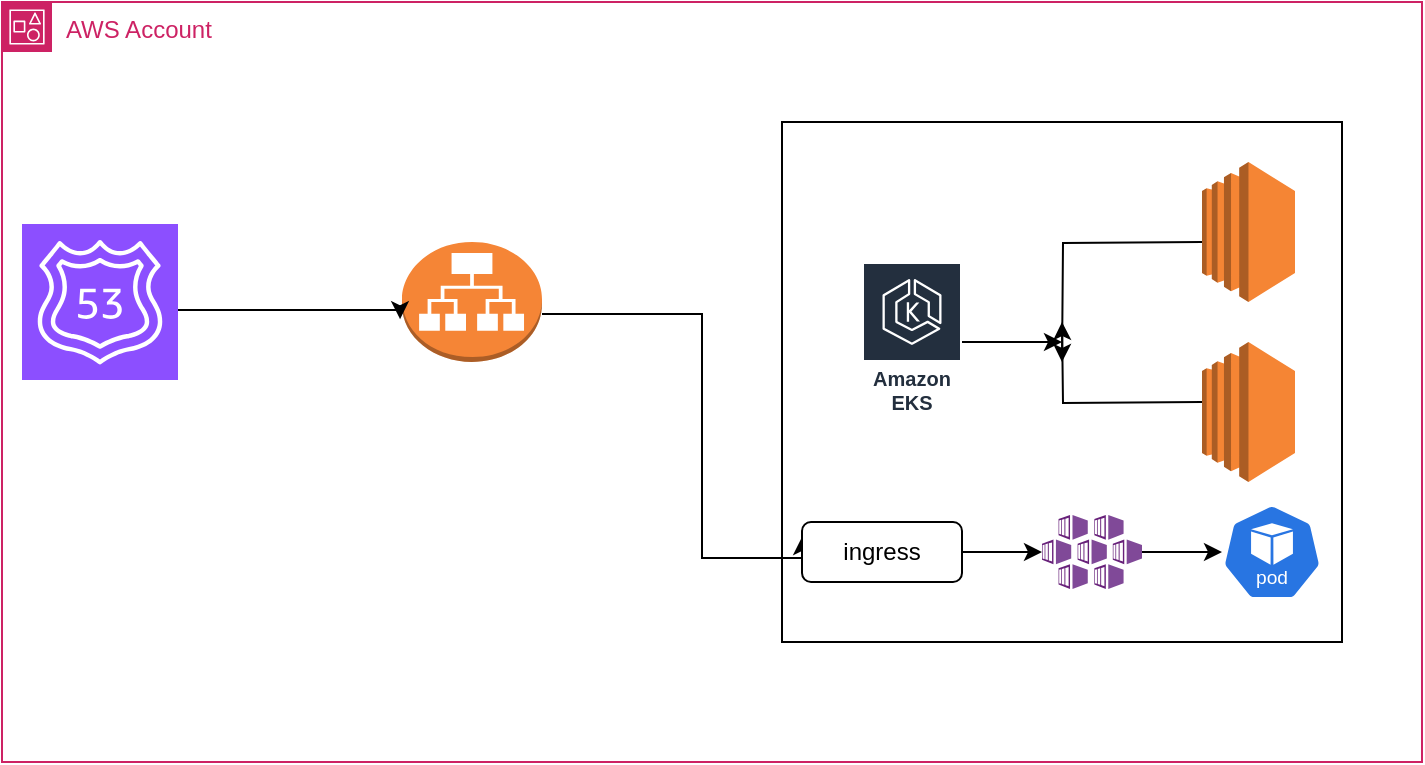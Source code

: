 <mxfile version="24.9.0">
  <diagram name="Page-1" id="TbQEECOXGb5liN-s7vVo">
    <mxGraphModel dx="521" dy="557" grid="1" gridSize="10" guides="1" tooltips="1" connect="1" arrows="1" fold="1" page="1" pageScale="1" pageWidth="850" pageHeight="1100" math="0" shadow="0">
      <root>
        <mxCell id="0" />
        <mxCell id="1" parent="0" />
        <mxCell id="m-9XYyMyMiZHmff8bBBt-1" value="AWS Account" style="points=[[0,0],[0.25,0],[0.5,0],[0.75,0],[1,0],[1,0.25],[1,0.5],[1,0.75],[1,1],[0.75,1],[0.5,1],[0.25,1],[0,1],[0,0.75],[0,0.5],[0,0.25]];outlineConnect=0;gradientColor=none;html=1;whiteSpace=wrap;fontSize=12;fontStyle=0;container=1;pointerEvents=0;collapsible=0;recursiveResize=0;shape=mxgraph.aws4.group;grIcon=mxgraph.aws4.group_account;strokeColor=#CD2264;fillColor=none;verticalAlign=top;align=left;spacingLeft=30;fontColor=#CD2264;dashed=0;" vertex="1" parent="1">
          <mxGeometry x="100" y="100" width="710" height="380" as="geometry" />
        </mxCell>
        <mxCell id="m-9XYyMyMiZHmff8bBBt-2" value="" style="rounded=0;whiteSpace=wrap;html=1;" vertex="1" parent="m-9XYyMyMiZHmff8bBBt-1">
          <mxGeometry x="390" y="60" width="280" height="260" as="geometry" />
        </mxCell>
        <mxCell id="m-9XYyMyMiZHmff8bBBt-27" style="edgeStyle=orthogonalEdgeStyle;rounded=0;orthogonalLoop=1;jettySize=auto;html=1;" edge="1" parent="m-9XYyMyMiZHmff8bBBt-1" source="m-9XYyMyMiZHmff8bBBt-3">
          <mxGeometry relative="1" as="geometry">
            <mxPoint x="530" y="170" as="targetPoint" />
          </mxGeometry>
        </mxCell>
        <mxCell id="m-9XYyMyMiZHmff8bBBt-3" value="Amazon EKS" style="sketch=0;outlineConnect=0;fontColor=#232F3E;gradientColor=none;strokeColor=#ffffff;fillColor=#232F3E;dashed=0;verticalLabelPosition=middle;verticalAlign=bottom;align=center;html=1;whiteSpace=wrap;fontSize=10;fontStyle=1;spacing=3;shape=mxgraph.aws4.productIcon;prIcon=mxgraph.aws4.eks;" vertex="1" parent="m-9XYyMyMiZHmff8bBBt-1">
          <mxGeometry x="430" y="130" width="50" height="80" as="geometry" />
        </mxCell>
        <mxCell id="m-9XYyMyMiZHmff8bBBt-15" style="edgeStyle=orthogonalEdgeStyle;rounded=0;orthogonalLoop=1;jettySize=auto;html=1;" edge="1" parent="m-9XYyMyMiZHmff8bBBt-1">
          <mxGeometry relative="1" as="geometry">
            <mxPoint x="530" y="160" as="targetPoint" />
            <mxPoint x="600" y="200" as="sourcePoint" />
          </mxGeometry>
        </mxCell>
        <mxCell id="m-9XYyMyMiZHmff8bBBt-16" style="edgeStyle=orthogonalEdgeStyle;rounded=0;orthogonalLoop=1;jettySize=auto;html=1;" edge="1" parent="m-9XYyMyMiZHmff8bBBt-1">
          <mxGeometry relative="1" as="geometry">
            <mxPoint x="530" y="180" as="targetPoint" />
            <mxPoint x="600" y="120" as="sourcePoint" />
          </mxGeometry>
        </mxCell>
        <mxCell id="m-9XYyMyMiZHmff8bBBt-24" style="edgeStyle=orthogonalEdgeStyle;rounded=0;orthogonalLoop=1;jettySize=auto;html=1;entryX=0;entryY=0.25;entryDx=0;entryDy=0;" edge="1" parent="m-9XYyMyMiZHmff8bBBt-1" source="m-9XYyMyMiZHmff8bBBt-21" target="m-9XYyMyMiZHmff8bBBt-25">
          <mxGeometry relative="1" as="geometry">
            <Array as="points">
              <mxPoint x="350" y="156" />
              <mxPoint x="350" y="278" />
            </Array>
          </mxGeometry>
        </mxCell>
        <mxCell id="m-9XYyMyMiZHmff8bBBt-21" value="" style="outlineConnect=0;dashed=0;verticalLabelPosition=bottom;verticalAlign=top;align=center;html=1;shape=mxgraph.aws3.application_load_balancer;fillColor=#F58536;gradientColor=none;" vertex="1" parent="m-9XYyMyMiZHmff8bBBt-1">
          <mxGeometry x="200" y="120" width="70" height="60" as="geometry" />
        </mxCell>
        <mxCell id="m-9XYyMyMiZHmff8bBBt-22" value="" style="sketch=0;points=[[0,0,0],[0.25,0,0],[0.5,0,0],[0.75,0,0],[1,0,0],[0,1,0],[0.25,1,0],[0.5,1,0],[0.75,1,0],[1,1,0],[0,0.25,0],[0,0.5,0],[0,0.75,0],[1,0.25,0],[1,0.5,0],[1,0.75,0]];outlineConnect=0;fontColor=#232F3E;fillColor=#8C4FFF;strokeColor=#ffffff;dashed=0;verticalLabelPosition=bottom;verticalAlign=top;align=center;html=1;fontSize=12;fontStyle=0;aspect=fixed;shape=mxgraph.aws4.resourceIcon;resIcon=mxgraph.aws4.route_53;" vertex="1" parent="m-9XYyMyMiZHmff8bBBt-1">
          <mxGeometry x="10" y="111" width="78" height="78" as="geometry" />
        </mxCell>
        <mxCell id="m-9XYyMyMiZHmff8bBBt-23" style="edgeStyle=orthogonalEdgeStyle;rounded=0;orthogonalLoop=1;jettySize=auto;html=1;entryX=-0.014;entryY=0.643;entryDx=0;entryDy=0;entryPerimeter=0;" edge="1" parent="m-9XYyMyMiZHmff8bBBt-1" source="m-9XYyMyMiZHmff8bBBt-22" target="m-9XYyMyMiZHmff8bBBt-21">
          <mxGeometry relative="1" as="geometry">
            <mxPoint x="190" y="153" as="targetPoint" />
            <Array as="points">
              <mxPoint x="199" y="154" />
            </Array>
          </mxGeometry>
        </mxCell>
        <mxCell id="m-9XYyMyMiZHmff8bBBt-29" value="" style="edgeStyle=orthogonalEdgeStyle;rounded=0;orthogonalLoop=1;jettySize=auto;html=1;" edge="1" parent="m-9XYyMyMiZHmff8bBBt-1" source="m-9XYyMyMiZHmff8bBBt-25" target="m-9XYyMyMiZHmff8bBBt-28">
          <mxGeometry relative="1" as="geometry" />
        </mxCell>
        <mxCell id="m-9XYyMyMiZHmff8bBBt-25" value="ingress" style="rounded=1;whiteSpace=wrap;html=1;" vertex="1" parent="m-9XYyMyMiZHmff8bBBt-1">
          <mxGeometry x="400" y="260" width="80" height="30" as="geometry" />
        </mxCell>
        <mxCell id="m-9XYyMyMiZHmff8bBBt-26" value="" style="aspect=fixed;sketch=0;html=1;dashed=0;whitespace=wrap;verticalLabelPosition=bottom;verticalAlign=top;fillColor=#2875E2;strokeColor=#ffffff;points=[[0.005,0.63,0],[0.1,0.2,0],[0.9,0.2,0],[0.5,0,0],[0.995,0.63,0],[0.72,0.99,0],[0.5,1,0],[0.28,0.99,0]];shape=mxgraph.kubernetes.icon2;kubernetesLabel=1;prIcon=pod" vertex="1" parent="m-9XYyMyMiZHmff8bBBt-1">
          <mxGeometry x="610" y="251" width="50" height="48" as="geometry" />
        </mxCell>
        <mxCell id="m-9XYyMyMiZHmff8bBBt-30" value="" style="edgeStyle=orthogonalEdgeStyle;rounded=0;orthogonalLoop=1;jettySize=auto;html=1;" edge="1" parent="m-9XYyMyMiZHmff8bBBt-1" source="m-9XYyMyMiZHmff8bBBt-28" target="m-9XYyMyMiZHmff8bBBt-26">
          <mxGeometry relative="1" as="geometry" />
        </mxCell>
        <mxCell id="m-9XYyMyMiZHmff8bBBt-28" value="" style="image;sketch=0;aspect=fixed;html=1;points=[];align=center;fontSize=12;image=img/lib/mscae/Kubernetes_Services.svg;" vertex="1" parent="m-9XYyMyMiZHmff8bBBt-1">
          <mxGeometry x="520" y="256.5" width="50" height="37" as="geometry" />
        </mxCell>
        <mxCell id="m-9XYyMyMiZHmff8bBBt-31" value="" style="outlineConnect=0;dashed=0;verticalLabelPosition=bottom;verticalAlign=top;align=center;html=1;shape=mxgraph.aws3.ec2;fillColor=#F58534;gradientColor=none;" vertex="1" parent="m-9XYyMyMiZHmff8bBBt-1">
          <mxGeometry x="600" y="80" width="46.5" height="70" as="geometry" />
        </mxCell>
        <mxCell id="m-9XYyMyMiZHmff8bBBt-34" value="" style="outlineConnect=0;dashed=0;verticalLabelPosition=bottom;verticalAlign=top;align=center;html=1;shape=mxgraph.aws3.ec2;fillColor=#F58534;gradientColor=none;" vertex="1" parent="m-9XYyMyMiZHmff8bBBt-1">
          <mxGeometry x="600" y="170" width="46.5" height="70" as="geometry" />
        </mxCell>
      </root>
    </mxGraphModel>
  </diagram>
</mxfile>
